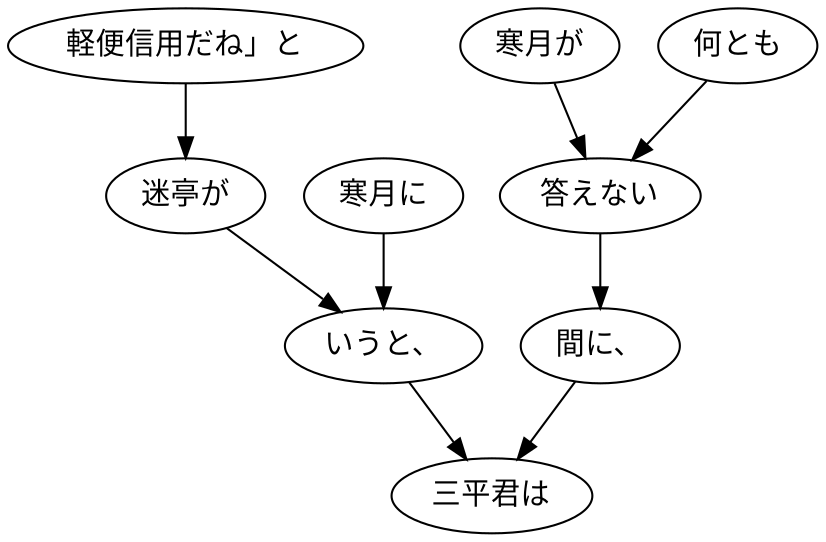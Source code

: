 digraph graph8966 {
	node0 [label="軽便信用だね」と"];
	node1 [label="迷亭が"];
	node2 [label="寒月に"];
	node3 [label="いうと、"];
	node4 [label="寒月が"];
	node5 [label="何とも"];
	node6 [label="答えない"];
	node7 [label="間に、"];
	node8 [label="三平君は"];
	node0 -> node1;
	node1 -> node3;
	node2 -> node3;
	node3 -> node8;
	node4 -> node6;
	node5 -> node6;
	node6 -> node7;
	node7 -> node8;
}
